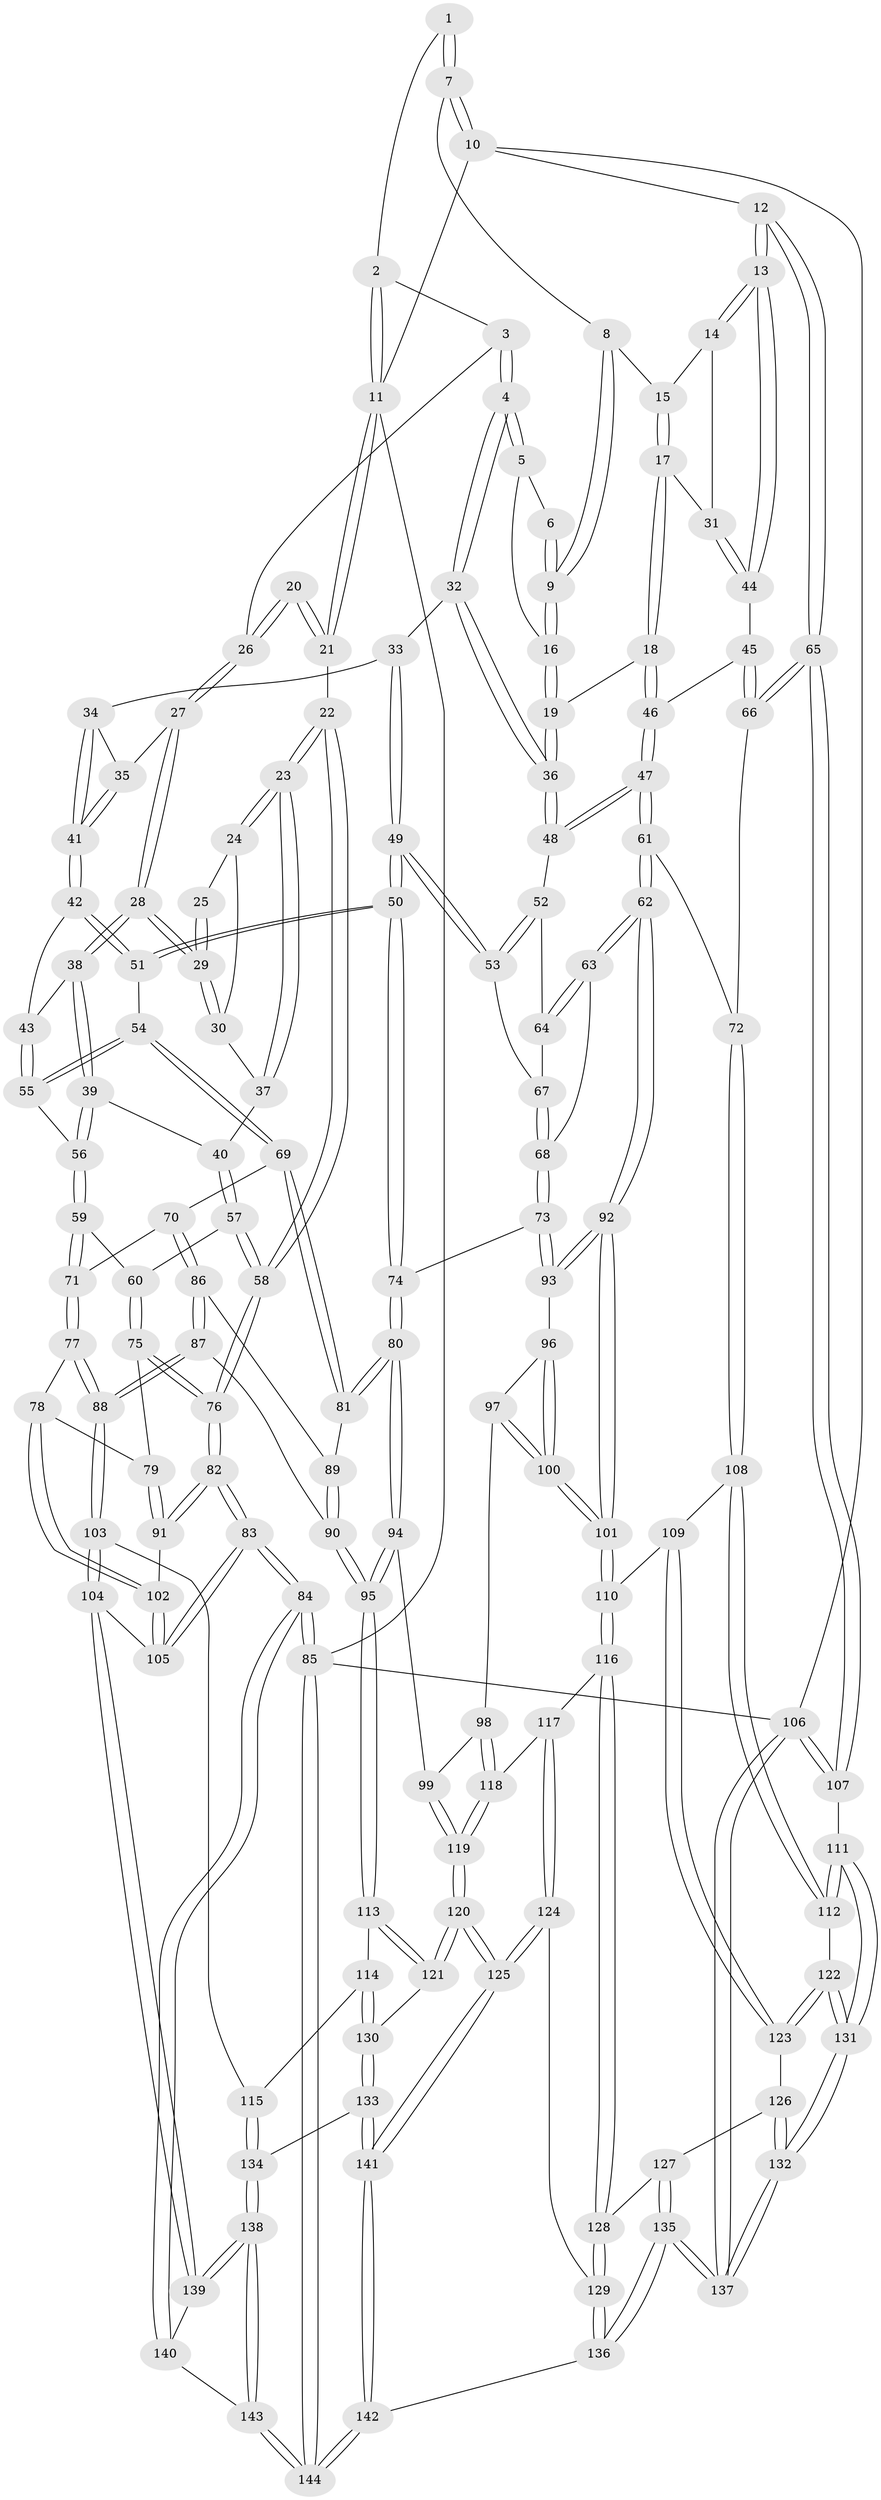 // coarse degree distribution, {3: 0.12087912087912088, 5: 0.34065934065934067, 6: 0.14285714285714285, 2: 0.02197802197802198, 4: 0.37362637362637363}
// Generated by graph-tools (version 1.1) at 2025/42/03/06/25 10:42:29]
// undirected, 144 vertices, 357 edges
graph export_dot {
graph [start="1"]
  node [color=gray90,style=filled];
  1 [pos="+0.6184182879079629+0"];
  2 [pos="+0.28931463082517056+0"];
  3 [pos="+0.3238612861870777+0.06522163216299533"];
  4 [pos="+0.42270946532015014+0.12097810116364319"];
  5 [pos="+0.5604406430005909+0.04774504663546992"];
  6 [pos="+0.6126734325743688+0"];
  7 [pos="+0.8848062970785212+0"];
  8 [pos="+0.7373771222580462+0.08266161006292151"];
  9 [pos="+0.6975380454451011+0.09809418317166595"];
  10 [pos="+1+0"];
  11 [pos="+0+0"];
  12 [pos="+1+0.09297421528366251"];
  13 [pos="+1+0.13229645154716288"];
  14 [pos="+0.8258884308461643+0.12581732729392667"];
  15 [pos="+0.7776613629211727+0.11000040078030235"];
  16 [pos="+0.6446876577779453+0.14024825757406034"];
  17 [pos="+0.712316336653217+0.2291059127166368"];
  18 [pos="+0.7025900316157839+0.23406808570851867"];
  19 [pos="+0.6460350098049119+0.2308950215950695"];
  20 [pos="+0.1669920493527893+0.11285901115845193"];
  21 [pos="+0+0"];
  22 [pos="+0+0.06326389782478117"];
  23 [pos="+0+0.08951884593102763"];
  24 [pos="+0.11714553770626268+0.1594424292191546"];
  25 [pos="+0.16318455697789946+0.12111993669187099"];
  26 [pos="+0.3027530187747712+0.08568410008431822"];
  27 [pos="+0.26795106356061205+0.2134040713216161"];
  28 [pos="+0.1997356054433719+0.27766174847445735"];
  29 [pos="+0.1697749612271991+0.23544117956434854"];
  30 [pos="+0.10798198666833905+0.2063845985284005"];
  31 [pos="+0.7320725260531749+0.22260366522563765"];
  32 [pos="+0.4656677337910871+0.23750777228352646"];
  33 [pos="+0.45923369464917735+0.24602815143279075"];
  34 [pos="+0.41738561483216674+0.26047173164646326"];
  35 [pos="+0.2901006704425399+0.2306436865002909"];
  36 [pos="+0.6154720922181408+0.2626559839730373"];
  37 [pos="+0.05311857156317197+0.22353183468503923"];
  38 [pos="+0.19595713167070714+0.29353274465187706"];
  39 [pos="+0.16178194900296122+0.3213246645203759"];
  40 [pos="+0.12768519712852333+0.3379632245453513"];
  41 [pos="+0.338614947063389+0.3136678883983844"];
  42 [pos="+0.33007277457573236+0.3295790924571108"];
  43 [pos="+0.2403327528331198+0.32306262121324325"];
  44 [pos="+1+0.20871553227467543"];
  45 [pos="+0.9286558348327261+0.3214685308119411"];
  46 [pos="+0.8547858139826714+0.3704365456785722"];
  47 [pos="+0.7883680352860429+0.46808705546265056"];
  48 [pos="+0.6229295600759264+0.3382858710596265"];
  49 [pos="+0.4400651442968672+0.42441099118423636"];
  50 [pos="+0.43864362469286794+0.4264410381409529"];
  51 [pos="+0.357128026325653+0.40934078908412097"];
  52 [pos="+0.6196328516128228+0.3424398151858904"];
  53 [pos="+0.4592125828184876+0.41848009416283993"];
  54 [pos="+0.29353115571632127+0.44201634171547205"];
  55 [pos="+0.2772432190305477+0.43051251209951047"];
  56 [pos="+0.22664504645210112+0.42598114713133783"];
  57 [pos="+0.09086800707339453+0.3797265170608235"];
  58 [pos="+0+0.25769707033479594"];
  59 [pos="+0.16621631696953432+0.45961689262361516"];
  60 [pos="+0.09502075577981677+0.41293448894688545"];
  61 [pos="+0.7849636439421178+0.5179979146116617"];
  62 [pos="+0.7277454359376131+0.5562235839885135"];
  63 [pos="+0.6813899724768958+0.5271155107976859"];
  64 [pos="+0.5910828479527014+0.439893378208417"];
  65 [pos="+1+0.5799036614387129"];
  66 [pos="+0.9768309598745031+0.5406723306442917"];
  67 [pos="+0.5897053657288008+0.44100382700269924"];
  68 [pos="+0.5524561415230465+0.49314029686020944"];
  69 [pos="+0.29014005057528036+0.45964124423258895"];
  70 [pos="+0.246323315617739+0.5235516421413686"];
  71 [pos="+0.17888847527016186+0.4887367315348509"];
  72 [pos="+0.8335075718631721+0.5514078715625518"];
  73 [pos="+0.4891280584635112+0.5322746071777364"];
  74 [pos="+0.46014263501351943+0.5216748987285111"];
  75 [pos="+0.07663864084467623+0.44818580520534845"];
  76 [pos="+0+0.5527785903085193"];
  77 [pos="+0.11680224941764754+0.5796625224499575"];
  78 [pos="+0.11361414415357524+0.5789303810451631"];
  79 [pos="+0.07673494280815467+0.5373579543767276"];
  80 [pos="+0.4104162482638137+0.5637267046105257"];
  81 [pos="+0.37216871627237486+0.5527865061498706"];
  82 [pos="+0+0.5851574036078219"];
  83 [pos="+0+0.9274101681172383"];
  84 [pos="+0+1"];
  85 [pos="+0+1"];
  86 [pos="+0.24644589088111177+0.5247680242477073"];
  87 [pos="+0.20522869742820404+0.6068394995910702"];
  88 [pos="+0.17159515272504158+0.6201498576616514"];
  89 [pos="+0.3051795956005187+0.5625047394384773"];
  90 [pos="+0.28389917103516765+0.6401072468821121"];
  91 [pos="+0+0.5848021742668698"];
  92 [pos="+0.7247801896903676+0.5600270672177727"];
  93 [pos="+0.5177578784590551+0.5622730839525103"];
  94 [pos="+0.3829625751677587+0.678225955284457"];
  95 [pos="+0.33281862071183627+0.6954183899565353"];
  96 [pos="+0.5212969158647314+0.5748307839129414"];
  97 [pos="+0.5228572769755975+0.6614861698047363"];
  98 [pos="+0.515241035134916+0.673142077262411"];
  99 [pos="+0.4142792566626502+0.6974346498905969"];
  100 [pos="+0.6525797694675951+0.6656969171823405"];
  101 [pos="+0.679994360812502+0.6726028811117343"];
  102 [pos="+0.05670736541584347+0.6298764473200209"];
  103 [pos="+0.15449409507201056+0.7611236767984769"];
  104 [pos="+0.14346955537444223+0.7671028691928404"];
  105 [pos="+0.07161425723934393+0.769980752968663"];
  106 [pos="+1+1"];
  107 [pos="+1+0.7351271689930866"];
  108 [pos="+0.8835082904822908+0.6766048264938308"];
  109 [pos="+0.8484220127901727+0.7244166597666041"];
  110 [pos="+0.6823654515379384+0.7123173227748226"];
  111 [pos="+1+0.7416580578329672"];
  112 [pos="+1+0.7441930225979292"];
  113 [pos="+0.3299639714579743+0.6993357097984735"];
  114 [pos="+0.2561413966311871+0.7642469084461727"];
  115 [pos="+0.24210938583178407+0.7721484076202837"];
  116 [pos="+0.6785033440474523+0.7253358433857938"];
  117 [pos="+0.5648254891994755+0.7539472975417146"];
  118 [pos="+0.5453625458177642+0.7383170736706752"];
  119 [pos="+0.4447951586021429+0.7619588174843857"];
  120 [pos="+0.4509215072354904+0.8340891549106565"];
  121 [pos="+0.3840888459878463+0.8375454577254887"];
  122 [pos="+0.9020279733085932+0.8363013049269736"];
  123 [pos="+0.8462553811511067+0.79149107113463"];
  124 [pos="+0.5388834802730678+0.8193829630876324"];
  125 [pos="+0.4846470122418476+0.8657283165923256"];
  126 [pos="+0.8047247324563437+0.8102926309445273"];
  127 [pos="+0.7536168753713766+0.8128453129036642"];
  128 [pos="+0.6837226276957724+0.7474557612303431"];
  129 [pos="+0.6421931374411469+0.8445016232874399"];
  130 [pos="+0.37924585748903167+0.8397829002316771"];
  131 [pos="+0.8762848165748844+0.9736897282175476"];
  132 [pos="+0.8440144318103272+1"];
  133 [pos="+0.3074853337928956+0.9121655726202197"];
  134 [pos="+0.28803762527512355+0.9069838463454923"];
  135 [pos="+0.7006439879598924+1"];
  136 [pos="+0.665307886878637+1"];
  137 [pos="+0.7851129531095271+1"];
  138 [pos="+0.21445238069962597+0.9477203769542633"];
  139 [pos="+0.14376988650459524+0.7692478153019088"];
  140 [pos="+0.13158398757183218+0.9076232446777072"];
  141 [pos="+0.5425317162304922+1"];
  142 [pos="+0.5485113910193444+1"];
  143 [pos="+0.2083013471327943+0.9546798276826733"];
  144 [pos="+0.08506695276106833+1"];
  1 -- 2;
  1 -- 7;
  1 -- 7;
  2 -- 3;
  2 -- 11;
  2 -- 11;
  3 -- 4;
  3 -- 4;
  3 -- 26;
  4 -- 5;
  4 -- 5;
  4 -- 32;
  4 -- 32;
  5 -- 6;
  5 -- 16;
  6 -- 9;
  6 -- 9;
  7 -- 8;
  7 -- 10;
  7 -- 10;
  8 -- 9;
  8 -- 9;
  8 -- 15;
  9 -- 16;
  9 -- 16;
  10 -- 11;
  10 -- 12;
  10 -- 106;
  11 -- 21;
  11 -- 21;
  11 -- 85;
  12 -- 13;
  12 -- 13;
  12 -- 65;
  12 -- 65;
  13 -- 14;
  13 -- 14;
  13 -- 44;
  13 -- 44;
  14 -- 15;
  14 -- 31;
  15 -- 17;
  15 -- 17;
  16 -- 19;
  16 -- 19;
  17 -- 18;
  17 -- 18;
  17 -- 31;
  18 -- 19;
  18 -- 46;
  18 -- 46;
  19 -- 36;
  19 -- 36;
  20 -- 21;
  20 -- 21;
  20 -- 26;
  20 -- 26;
  21 -- 22;
  22 -- 23;
  22 -- 23;
  22 -- 58;
  22 -- 58;
  23 -- 24;
  23 -- 24;
  23 -- 37;
  23 -- 37;
  24 -- 25;
  24 -- 30;
  25 -- 29;
  25 -- 29;
  26 -- 27;
  26 -- 27;
  27 -- 28;
  27 -- 28;
  27 -- 35;
  28 -- 29;
  28 -- 29;
  28 -- 38;
  28 -- 38;
  29 -- 30;
  29 -- 30;
  30 -- 37;
  31 -- 44;
  31 -- 44;
  32 -- 33;
  32 -- 36;
  32 -- 36;
  33 -- 34;
  33 -- 49;
  33 -- 49;
  34 -- 35;
  34 -- 41;
  34 -- 41;
  35 -- 41;
  35 -- 41;
  36 -- 48;
  36 -- 48;
  37 -- 40;
  38 -- 39;
  38 -- 39;
  38 -- 43;
  39 -- 40;
  39 -- 56;
  39 -- 56;
  40 -- 57;
  40 -- 57;
  41 -- 42;
  41 -- 42;
  42 -- 43;
  42 -- 51;
  42 -- 51;
  43 -- 55;
  43 -- 55;
  44 -- 45;
  45 -- 46;
  45 -- 66;
  45 -- 66;
  46 -- 47;
  46 -- 47;
  47 -- 48;
  47 -- 48;
  47 -- 61;
  47 -- 61;
  48 -- 52;
  49 -- 50;
  49 -- 50;
  49 -- 53;
  49 -- 53;
  50 -- 51;
  50 -- 51;
  50 -- 74;
  50 -- 74;
  51 -- 54;
  52 -- 53;
  52 -- 53;
  52 -- 64;
  53 -- 67;
  54 -- 55;
  54 -- 55;
  54 -- 69;
  54 -- 69;
  55 -- 56;
  56 -- 59;
  56 -- 59;
  57 -- 58;
  57 -- 58;
  57 -- 60;
  58 -- 76;
  58 -- 76;
  59 -- 60;
  59 -- 71;
  59 -- 71;
  60 -- 75;
  60 -- 75;
  61 -- 62;
  61 -- 62;
  61 -- 72;
  62 -- 63;
  62 -- 63;
  62 -- 92;
  62 -- 92;
  63 -- 64;
  63 -- 64;
  63 -- 68;
  64 -- 67;
  65 -- 66;
  65 -- 66;
  65 -- 107;
  65 -- 107;
  66 -- 72;
  67 -- 68;
  67 -- 68;
  68 -- 73;
  68 -- 73;
  69 -- 70;
  69 -- 81;
  69 -- 81;
  70 -- 71;
  70 -- 86;
  70 -- 86;
  71 -- 77;
  71 -- 77;
  72 -- 108;
  72 -- 108;
  73 -- 74;
  73 -- 93;
  73 -- 93;
  74 -- 80;
  74 -- 80;
  75 -- 76;
  75 -- 76;
  75 -- 79;
  76 -- 82;
  76 -- 82;
  77 -- 78;
  77 -- 88;
  77 -- 88;
  78 -- 79;
  78 -- 102;
  78 -- 102;
  79 -- 91;
  79 -- 91;
  80 -- 81;
  80 -- 81;
  80 -- 94;
  80 -- 94;
  81 -- 89;
  82 -- 83;
  82 -- 83;
  82 -- 91;
  82 -- 91;
  83 -- 84;
  83 -- 84;
  83 -- 105;
  83 -- 105;
  84 -- 85;
  84 -- 85;
  84 -- 140;
  84 -- 140;
  85 -- 144;
  85 -- 144;
  85 -- 106;
  86 -- 87;
  86 -- 87;
  86 -- 89;
  87 -- 88;
  87 -- 88;
  87 -- 90;
  88 -- 103;
  88 -- 103;
  89 -- 90;
  89 -- 90;
  90 -- 95;
  90 -- 95;
  91 -- 102;
  92 -- 93;
  92 -- 93;
  92 -- 101;
  92 -- 101;
  93 -- 96;
  94 -- 95;
  94 -- 95;
  94 -- 99;
  95 -- 113;
  95 -- 113;
  96 -- 97;
  96 -- 100;
  96 -- 100;
  97 -- 98;
  97 -- 100;
  97 -- 100;
  98 -- 99;
  98 -- 118;
  98 -- 118;
  99 -- 119;
  99 -- 119;
  100 -- 101;
  100 -- 101;
  101 -- 110;
  101 -- 110;
  102 -- 105;
  102 -- 105;
  103 -- 104;
  103 -- 104;
  103 -- 115;
  104 -- 105;
  104 -- 139;
  104 -- 139;
  106 -- 107;
  106 -- 107;
  106 -- 137;
  106 -- 137;
  107 -- 111;
  108 -- 109;
  108 -- 112;
  108 -- 112;
  109 -- 110;
  109 -- 123;
  109 -- 123;
  110 -- 116;
  110 -- 116;
  111 -- 112;
  111 -- 112;
  111 -- 131;
  111 -- 131;
  112 -- 122;
  113 -- 114;
  113 -- 121;
  113 -- 121;
  114 -- 115;
  114 -- 130;
  114 -- 130;
  115 -- 134;
  115 -- 134;
  116 -- 117;
  116 -- 128;
  116 -- 128;
  117 -- 118;
  117 -- 124;
  117 -- 124;
  118 -- 119;
  118 -- 119;
  119 -- 120;
  119 -- 120;
  120 -- 121;
  120 -- 121;
  120 -- 125;
  120 -- 125;
  121 -- 130;
  122 -- 123;
  122 -- 123;
  122 -- 131;
  122 -- 131;
  123 -- 126;
  124 -- 125;
  124 -- 125;
  124 -- 129;
  125 -- 141;
  125 -- 141;
  126 -- 127;
  126 -- 132;
  126 -- 132;
  127 -- 128;
  127 -- 135;
  127 -- 135;
  128 -- 129;
  128 -- 129;
  129 -- 136;
  129 -- 136;
  130 -- 133;
  130 -- 133;
  131 -- 132;
  131 -- 132;
  132 -- 137;
  132 -- 137;
  133 -- 134;
  133 -- 141;
  133 -- 141;
  134 -- 138;
  134 -- 138;
  135 -- 136;
  135 -- 136;
  135 -- 137;
  135 -- 137;
  136 -- 142;
  138 -- 139;
  138 -- 139;
  138 -- 143;
  138 -- 143;
  139 -- 140;
  140 -- 143;
  141 -- 142;
  141 -- 142;
  142 -- 144;
  142 -- 144;
  143 -- 144;
  143 -- 144;
}
